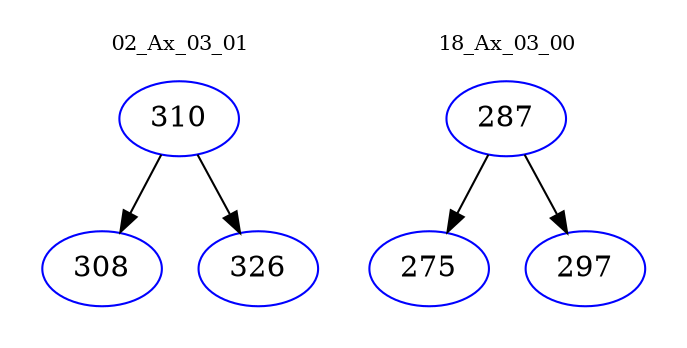 digraph{
subgraph cluster_0 {
color = white
label = "02_Ax_03_01";
fontsize=10;
T0_310 [label="310", color="blue"]
T0_310 -> T0_308 [color="black"]
T0_308 [label="308", color="blue"]
T0_310 -> T0_326 [color="black"]
T0_326 [label="326", color="blue"]
}
subgraph cluster_1 {
color = white
label = "18_Ax_03_00";
fontsize=10;
T1_287 [label="287", color="blue"]
T1_287 -> T1_275 [color="black"]
T1_275 [label="275", color="blue"]
T1_287 -> T1_297 [color="black"]
T1_297 [label="297", color="blue"]
}
}
